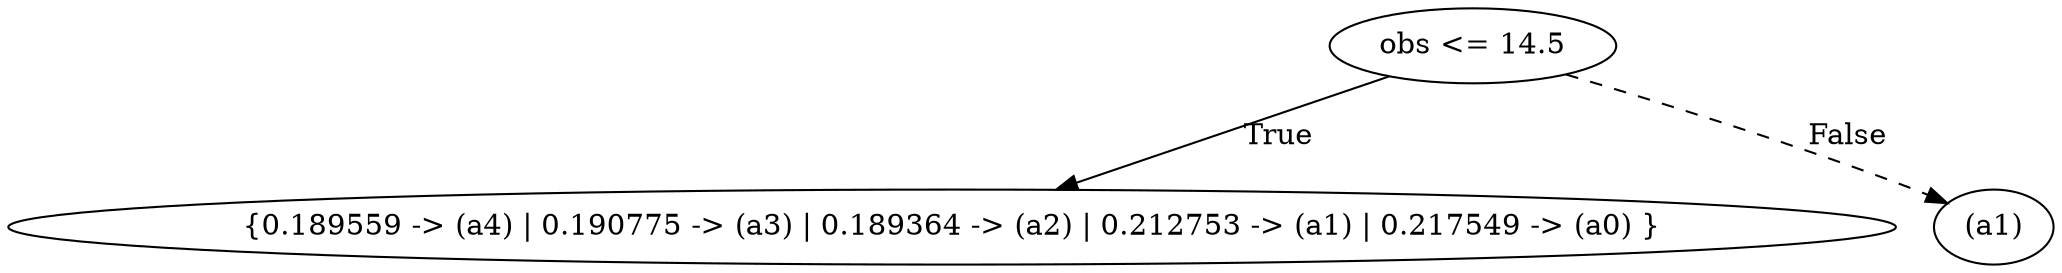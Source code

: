 digraph {
0 [label="obs <= 14.5"];
1 [label="{0.189559 -> (a4) | 0.190775 -> (a3) | 0.189364 -> (a2) | 0.212753 -> (a1) | 0.217549 -> (a0) }"];
0 -> 1 [label="True"];
2 [label="(a1)"];
0 -> 2 [style="dashed", label="False"];

}